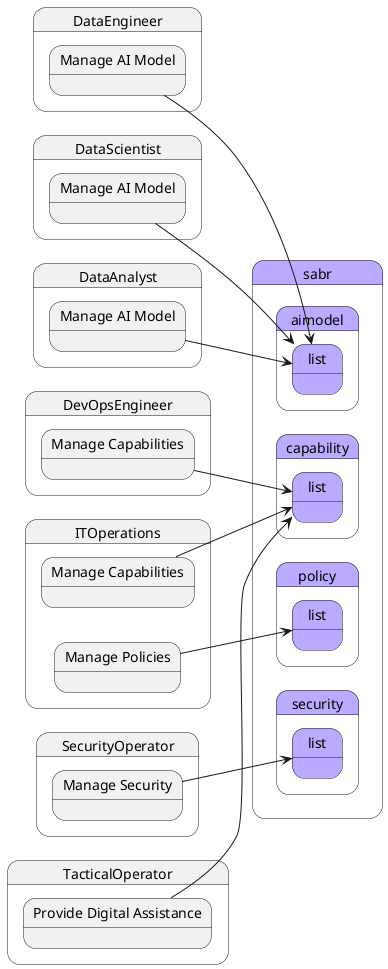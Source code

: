@startuml
left to right direction



state "DataEngineer" as DataEngineer {
    state "Manage AI Model" as DataEngineerManageAIModel {
    }
}
state "sabr" as sabr #bbaaff {
state "aimodel" as sabraimodel #bbaaff {
state "list" as sabraimodellist #bbaaff {
}
}
}

DataEngineerManageAIModel --> sabraimodellist

state "DataScientist" as DataScientist {
    state "Manage AI Model" as DataScientistManageAIModel {
    }
}
state "sabr" as sabr #bbaaff {
state "aimodel" as sabraimodel #bbaaff {
state "list" as sabraimodellist #bbaaff {
}
}
}

DataScientistManageAIModel --> sabraimodellist

state "DataAnalyst" as DataAnalyst {
    state "Manage AI Model" as DataAnalystManageAIModel {
    }
}
state "sabr" as sabr #bbaaff {
state "aimodel" as sabraimodel #bbaaff {
state "list" as sabraimodellist #bbaaff {
}
}
}

DataAnalystManageAIModel --> sabraimodellist


 
state "DevOpsEngineer" as DevOpsEngineer {
    state "Manage Capabilities" as DevOpsEngineerManageCapabilities {
    }
}
state "sabr" as sabr #bbaaff {
state "capability" as sabrcapability #bbaaff {
state "list" as sabrcapabilitylist #bbaaff {
}
}
}

DevOpsEngineerManageCapabilities --> sabrcapabilitylist

state "ITOperations" as ITOperations {
    state "Manage Capabilities" as ITOperationsManageCapabilities {
    }
}
state "sabr" as sabr #bbaaff {
state "capability" as sabrcapability #bbaaff {
state "list" as sabrcapabilitylist #bbaaff {
}
}
}

ITOperationsManageCapabilities --> sabrcapabilitylist


 
state "ITOperations" as ITOperations {
    state "Manage Policies" as ITOperationsManagePolicies {
    }
}
state "sabr" as sabr #bbaaff {
state "policy" as sabrpolicy #bbaaff {
state "list" as sabrpolicylist #bbaaff {
}
}
}

ITOperationsManagePolicies --> sabrpolicylist


 
state "SecurityOperator" as SecurityOperator {
    state "Manage Security" as SecurityOperatorManageSecurity {
    }
}
state "sabr" as sabr #bbaaff {
state "security" as sabrsecurity #bbaaff {
state "list" as sabrsecuritylist #bbaaff {
}
}
}

SecurityOperatorManageSecurity --> sabrsecuritylist


 
state "TacticalOperator" as TacticalOperator {
    state "Provide Digital Assistance" as TacticalOperatorProvideDigitalAssistance {
    }
}
state "sabr" as sabr #bbaaff {
state "capability" as sabrcapability #bbaaff {
state "list" as sabrcapabilitylist #bbaaff {
}
}
}

TacticalOperatorProvideDigitalAssistance --> sabrcapabilitylist


 

@enduml
